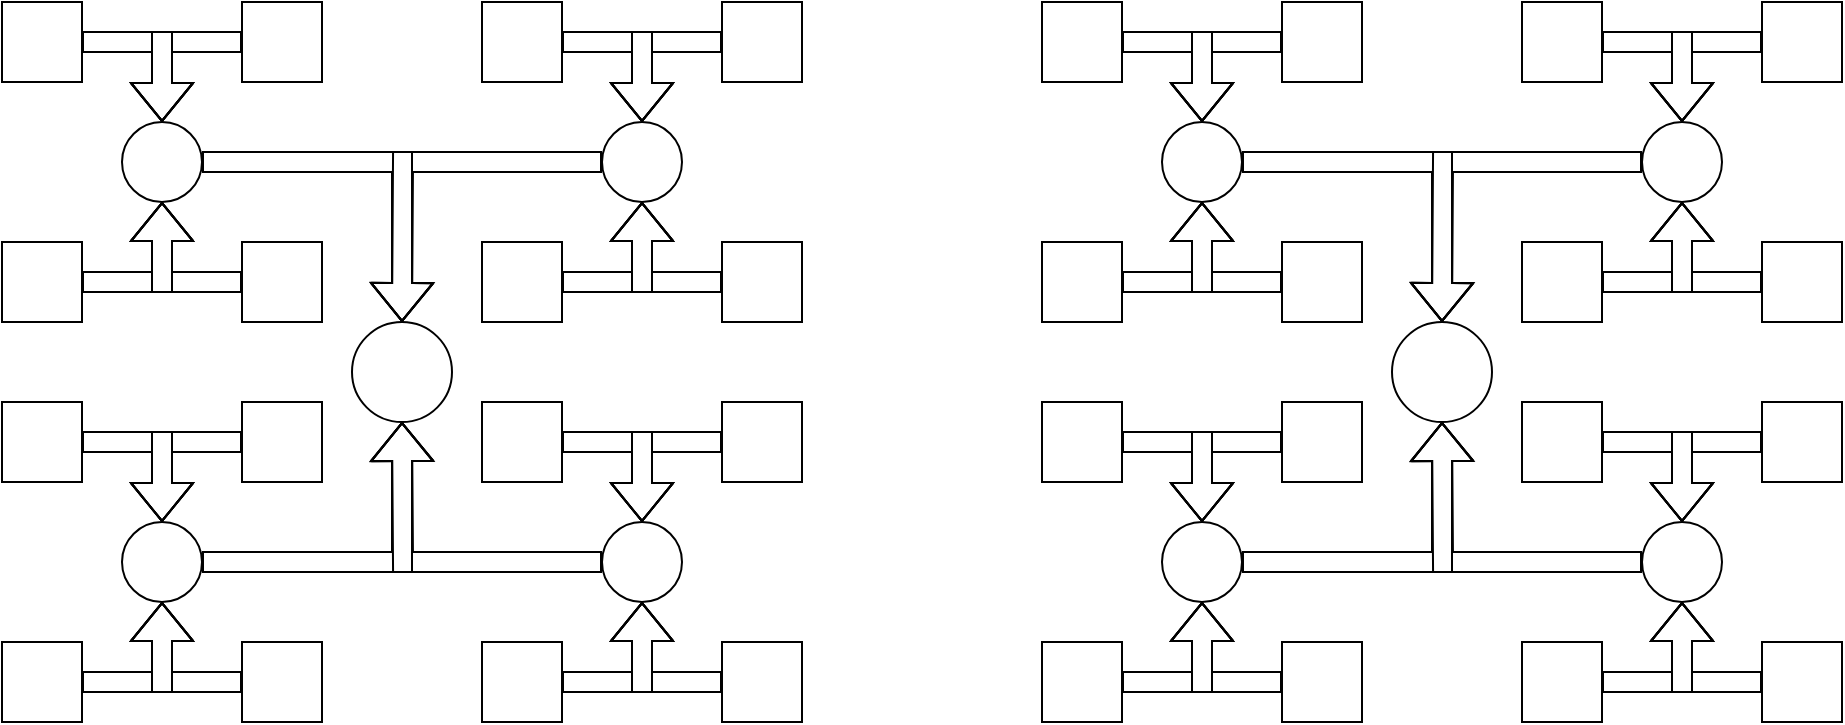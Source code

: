 <mxfile version="10.4.8" type="github"><diagram id="PHfDRGsn5GczlgF9gDJM" name="Page-1"><mxGraphModel dx="1077" dy="621" grid="1" gridSize="10" guides="1" tooltips="1" connect="1" arrows="1" fold="1" page="1" pageScale="1" pageWidth="850" pageHeight="1100" math="0" shadow="0"><root><mxCell id="0"/><mxCell id="1" parent="0"/><mxCell id="HJMQedLKmFgiE2eu5ApC-93" value="" style="group" vertex="1" connectable="0" parent="1"><mxGeometry x="40" y="40" width="400" height="360" as="geometry"/></mxCell><mxCell id="HJMQedLKmFgiE2eu5ApC-14" value="" style="group" vertex="1" connectable="0" parent="HJMQedLKmFgiE2eu5ApC-93"><mxGeometry width="160" height="160" as="geometry"/></mxCell><mxCell id="HJMQedLKmFgiE2eu5ApC-1" value="" style="rounded=0;whiteSpace=wrap;html=1;" vertex="1" parent="HJMQedLKmFgiE2eu5ApC-14"><mxGeometry width="40" height="40" as="geometry"/></mxCell><mxCell id="HJMQedLKmFgiE2eu5ApC-3" value="" style="rounded=0;whiteSpace=wrap;html=1;" vertex="1" parent="HJMQedLKmFgiE2eu5ApC-14"><mxGeometry x="120" width="40" height="40" as="geometry"/></mxCell><mxCell id="HJMQedLKmFgiE2eu5ApC-4" value="" style="rounded=0;whiteSpace=wrap;html=1;" vertex="1" parent="HJMQedLKmFgiE2eu5ApC-14"><mxGeometry x="120" y="120" width="40" height="40" as="geometry"/></mxCell><mxCell id="HJMQedLKmFgiE2eu5ApC-5" value="" style="rounded=0;whiteSpace=wrap;html=1;" vertex="1" parent="HJMQedLKmFgiE2eu5ApC-14"><mxGeometry y="120" width="40" height="40" as="geometry"/></mxCell><mxCell id="HJMQedLKmFgiE2eu5ApC-6" value="" style="ellipse;whiteSpace=wrap;html=1;aspect=fixed;" vertex="1" parent="HJMQedLKmFgiE2eu5ApC-14"><mxGeometry x="60" y="60" width="40" height="40" as="geometry"/></mxCell><mxCell id="HJMQedLKmFgiE2eu5ApC-9" style="edgeStyle=orthogonalEdgeStyle;shape=flexArrow;rounded=0;orthogonalLoop=1;jettySize=auto;html=1;" edge="1" parent="HJMQedLKmFgiE2eu5ApC-14" source="HJMQedLKmFgiE2eu5ApC-1" target="HJMQedLKmFgiE2eu5ApC-6"><mxGeometry relative="1" as="geometry"/></mxCell><mxCell id="HJMQedLKmFgiE2eu5ApC-11" style="edgeStyle=orthogonalEdgeStyle;shape=flexArrow;rounded=0;orthogonalLoop=1;jettySize=auto;html=1;entryX=0.5;entryY=0;entryDx=0;entryDy=0;" edge="1" parent="HJMQedLKmFgiE2eu5ApC-14" source="HJMQedLKmFgiE2eu5ApC-3" target="HJMQedLKmFgiE2eu5ApC-6"><mxGeometry relative="1" as="geometry"/></mxCell><mxCell id="HJMQedLKmFgiE2eu5ApC-13" style="edgeStyle=orthogonalEdgeStyle;shape=flexArrow;rounded=0;orthogonalLoop=1;jettySize=auto;html=1;entryX=0.5;entryY=1;entryDx=0;entryDy=0;" edge="1" parent="HJMQedLKmFgiE2eu5ApC-14" source="HJMQedLKmFgiE2eu5ApC-4" target="HJMQedLKmFgiE2eu5ApC-6"><mxGeometry relative="1" as="geometry"/></mxCell><mxCell id="HJMQedLKmFgiE2eu5ApC-12" style="edgeStyle=orthogonalEdgeStyle;shape=flexArrow;rounded=0;orthogonalLoop=1;jettySize=auto;html=1;entryX=0.5;entryY=1;entryDx=0;entryDy=0;" edge="1" parent="HJMQedLKmFgiE2eu5ApC-14" source="HJMQedLKmFgiE2eu5ApC-5" target="HJMQedLKmFgiE2eu5ApC-6"><mxGeometry relative="1" as="geometry"/></mxCell><mxCell id="HJMQedLKmFgiE2eu5ApC-66" value="" style="group" vertex="1" connectable="0" parent="HJMQedLKmFgiE2eu5ApC-93"><mxGeometry y="200" width="160" height="160" as="geometry"/></mxCell><mxCell id="HJMQedLKmFgiE2eu5ApC-67" value="" style="group" vertex="1" connectable="0" parent="HJMQedLKmFgiE2eu5ApC-66"><mxGeometry width="160" height="160" as="geometry"/></mxCell><mxCell id="HJMQedLKmFgiE2eu5ApC-68" value="" style="group" vertex="1" connectable="0" parent="HJMQedLKmFgiE2eu5ApC-67"><mxGeometry width="160" height="160" as="geometry"/></mxCell><mxCell id="HJMQedLKmFgiE2eu5ApC-69" value="" style="group;container=1;" vertex="1" connectable="0" parent="HJMQedLKmFgiE2eu5ApC-68"><mxGeometry width="160" height="160" as="geometry"/></mxCell><mxCell id="HJMQedLKmFgiE2eu5ApC-70" value="" style="rounded=0;whiteSpace=wrap;html=1;" vertex="1" parent="HJMQedLKmFgiE2eu5ApC-69"><mxGeometry width="40" height="40" as="geometry"/></mxCell><mxCell id="HJMQedLKmFgiE2eu5ApC-71" value="" style="rounded=0;whiteSpace=wrap;html=1;" vertex="1" parent="HJMQedLKmFgiE2eu5ApC-69"><mxGeometry x="120" width="40" height="40" as="geometry"/></mxCell><mxCell id="HJMQedLKmFgiE2eu5ApC-72" value="" style="rounded=0;whiteSpace=wrap;html=1;" vertex="1" parent="HJMQedLKmFgiE2eu5ApC-69"><mxGeometry x="120" y="120" width="40" height="40" as="geometry"/></mxCell><mxCell id="HJMQedLKmFgiE2eu5ApC-73" value="" style="rounded=0;whiteSpace=wrap;html=1;" vertex="1" parent="HJMQedLKmFgiE2eu5ApC-69"><mxGeometry y="120" width="40" height="40" as="geometry"/></mxCell><mxCell id="HJMQedLKmFgiE2eu5ApC-74" value="" style="ellipse;whiteSpace=wrap;html=1;aspect=fixed;" vertex="1" parent="HJMQedLKmFgiE2eu5ApC-69"><mxGeometry x="60" y="60" width="40" height="40" as="geometry"/></mxCell><mxCell id="HJMQedLKmFgiE2eu5ApC-75" style="edgeStyle=orthogonalEdgeStyle;shape=flexArrow;rounded=0;orthogonalLoop=1;jettySize=auto;html=1;" edge="1" parent="HJMQedLKmFgiE2eu5ApC-69" source="HJMQedLKmFgiE2eu5ApC-70" target="HJMQedLKmFgiE2eu5ApC-74"><mxGeometry relative="1" as="geometry"/></mxCell><mxCell id="HJMQedLKmFgiE2eu5ApC-76" style="edgeStyle=orthogonalEdgeStyle;shape=flexArrow;rounded=0;orthogonalLoop=1;jettySize=auto;html=1;entryX=0.5;entryY=0;entryDx=0;entryDy=0;" edge="1" parent="HJMQedLKmFgiE2eu5ApC-69" source="HJMQedLKmFgiE2eu5ApC-71" target="HJMQedLKmFgiE2eu5ApC-74"><mxGeometry relative="1" as="geometry"/></mxCell><mxCell id="HJMQedLKmFgiE2eu5ApC-77" style="edgeStyle=orthogonalEdgeStyle;shape=flexArrow;rounded=0;orthogonalLoop=1;jettySize=auto;html=1;entryX=0.5;entryY=1;entryDx=0;entryDy=0;" edge="1" parent="HJMQedLKmFgiE2eu5ApC-69" source="HJMQedLKmFgiE2eu5ApC-72" target="HJMQedLKmFgiE2eu5ApC-74"><mxGeometry relative="1" as="geometry"/></mxCell><mxCell id="HJMQedLKmFgiE2eu5ApC-78" style="edgeStyle=orthogonalEdgeStyle;shape=flexArrow;rounded=0;orthogonalLoop=1;jettySize=auto;html=1;entryX=0.5;entryY=1;entryDx=0;entryDy=0;" edge="1" parent="HJMQedLKmFgiE2eu5ApC-69" source="HJMQedLKmFgiE2eu5ApC-73" target="HJMQedLKmFgiE2eu5ApC-74"><mxGeometry relative="1" as="geometry"/></mxCell><mxCell id="HJMQedLKmFgiE2eu5ApC-79" value="" style="ellipse;whiteSpace=wrap;html=1;aspect=fixed;" vertex="1" parent="HJMQedLKmFgiE2eu5ApC-93"><mxGeometry x="175" y="160" width="50" height="50" as="geometry"/></mxCell><mxCell id="HJMQedLKmFgiE2eu5ApC-80" value="" style="group" vertex="1" connectable="0" parent="HJMQedLKmFgiE2eu5ApC-93"><mxGeometry x="240" width="160" height="160" as="geometry"/></mxCell><mxCell id="HJMQedLKmFgiE2eu5ApC-26" value="" style="group" vertex="1" connectable="0" parent="HJMQedLKmFgiE2eu5ApC-80"><mxGeometry width="160" height="160" as="geometry"/></mxCell><mxCell id="HJMQedLKmFgiE2eu5ApC-15" value="" style="group;container=1;" vertex="1" connectable="0" parent="HJMQedLKmFgiE2eu5ApC-26"><mxGeometry width="160" height="160" as="geometry"/></mxCell><mxCell id="HJMQedLKmFgiE2eu5ApC-16" value="" style="rounded=0;whiteSpace=wrap;html=1;" vertex="1" parent="HJMQedLKmFgiE2eu5ApC-15"><mxGeometry width="40" height="40" as="geometry"/></mxCell><mxCell id="HJMQedLKmFgiE2eu5ApC-17" value="" style="rounded=0;whiteSpace=wrap;html=1;" vertex="1" parent="HJMQedLKmFgiE2eu5ApC-15"><mxGeometry x="120" width="40" height="40" as="geometry"/></mxCell><mxCell id="HJMQedLKmFgiE2eu5ApC-18" value="" style="rounded=0;whiteSpace=wrap;html=1;" vertex="1" parent="HJMQedLKmFgiE2eu5ApC-15"><mxGeometry x="120" y="120" width="40" height="40" as="geometry"/></mxCell><mxCell id="HJMQedLKmFgiE2eu5ApC-19" value="" style="rounded=0;whiteSpace=wrap;html=1;" vertex="1" parent="HJMQedLKmFgiE2eu5ApC-15"><mxGeometry y="120" width="40" height="40" as="geometry"/></mxCell><mxCell id="HJMQedLKmFgiE2eu5ApC-20" value="" style="ellipse;whiteSpace=wrap;html=1;aspect=fixed;" vertex="1" parent="HJMQedLKmFgiE2eu5ApC-15"><mxGeometry x="60" y="60" width="40" height="40" as="geometry"/></mxCell><mxCell id="HJMQedLKmFgiE2eu5ApC-21" style="edgeStyle=orthogonalEdgeStyle;shape=flexArrow;rounded=0;orthogonalLoop=1;jettySize=auto;html=1;" edge="1" parent="HJMQedLKmFgiE2eu5ApC-15" source="HJMQedLKmFgiE2eu5ApC-16" target="HJMQedLKmFgiE2eu5ApC-20"><mxGeometry relative="1" as="geometry"/></mxCell><mxCell id="HJMQedLKmFgiE2eu5ApC-22" style="edgeStyle=orthogonalEdgeStyle;shape=flexArrow;rounded=0;orthogonalLoop=1;jettySize=auto;html=1;entryX=0.5;entryY=0;entryDx=0;entryDy=0;" edge="1" parent="HJMQedLKmFgiE2eu5ApC-15" source="HJMQedLKmFgiE2eu5ApC-17" target="HJMQedLKmFgiE2eu5ApC-20"><mxGeometry relative="1" as="geometry"/></mxCell><mxCell id="HJMQedLKmFgiE2eu5ApC-23" style="edgeStyle=orthogonalEdgeStyle;shape=flexArrow;rounded=0;orthogonalLoop=1;jettySize=auto;html=1;entryX=0.5;entryY=1;entryDx=0;entryDy=0;" edge="1" parent="HJMQedLKmFgiE2eu5ApC-15" source="HJMQedLKmFgiE2eu5ApC-18" target="HJMQedLKmFgiE2eu5ApC-20"><mxGeometry relative="1" as="geometry"/></mxCell><mxCell id="HJMQedLKmFgiE2eu5ApC-24" style="edgeStyle=orthogonalEdgeStyle;shape=flexArrow;rounded=0;orthogonalLoop=1;jettySize=auto;html=1;entryX=0.5;entryY=1;entryDx=0;entryDy=0;" edge="1" parent="HJMQedLKmFgiE2eu5ApC-15" source="HJMQedLKmFgiE2eu5ApC-19" target="HJMQedLKmFgiE2eu5ApC-20"><mxGeometry relative="1" as="geometry"/></mxCell><mxCell id="HJMQedLKmFgiE2eu5ApC-86" value="" style="group" vertex="1" connectable="0" parent="HJMQedLKmFgiE2eu5ApC-93"><mxGeometry x="240" y="200" width="160" height="160" as="geometry"/></mxCell><mxCell id="HJMQedLKmFgiE2eu5ApC-85" value="" style="group" vertex="1" connectable="0" parent="HJMQedLKmFgiE2eu5ApC-86"><mxGeometry width="160" height="160" as="geometry"/></mxCell><mxCell id="HJMQedLKmFgiE2eu5ApC-84" value="" style="group" vertex="1" connectable="0" parent="HJMQedLKmFgiE2eu5ApC-85"><mxGeometry width="160" height="160" as="geometry"/></mxCell><mxCell id="HJMQedLKmFgiE2eu5ApC-82" value="" style="group" vertex="1" connectable="0" parent="HJMQedLKmFgiE2eu5ApC-84"><mxGeometry width="160" height="160" as="geometry"/></mxCell><mxCell id="HJMQedLKmFgiE2eu5ApC-81" value="" style="group" vertex="1" connectable="0" parent="HJMQedLKmFgiE2eu5ApC-82"><mxGeometry width="160" height="160" as="geometry"/></mxCell><mxCell id="HJMQedLKmFgiE2eu5ApC-65" value="" style="group" vertex="1" connectable="0" parent="HJMQedLKmFgiE2eu5ApC-81"><mxGeometry width="160" height="160" as="geometry"/></mxCell><mxCell id="HJMQedLKmFgiE2eu5ApC-52" value="" style="group" vertex="1" connectable="0" parent="HJMQedLKmFgiE2eu5ApC-65"><mxGeometry width="160" height="160" as="geometry"/></mxCell><mxCell id="HJMQedLKmFgiE2eu5ApC-27" value="" style="group" vertex="1" connectable="0" parent="HJMQedLKmFgiE2eu5ApC-52"><mxGeometry width="160" height="160" as="geometry"/></mxCell><mxCell id="HJMQedLKmFgiE2eu5ApC-28" value="" style="group;container=1;" vertex="1" connectable="0" parent="HJMQedLKmFgiE2eu5ApC-27"><mxGeometry width="160" height="160" as="geometry"/></mxCell><mxCell id="HJMQedLKmFgiE2eu5ApC-29" value="" style="rounded=0;whiteSpace=wrap;html=1;" vertex="1" parent="HJMQedLKmFgiE2eu5ApC-28"><mxGeometry width="40" height="40" as="geometry"/></mxCell><mxCell id="HJMQedLKmFgiE2eu5ApC-30" value="" style="rounded=0;whiteSpace=wrap;html=1;" vertex="1" parent="HJMQedLKmFgiE2eu5ApC-28"><mxGeometry x="120" width="40" height="40" as="geometry"/></mxCell><mxCell id="HJMQedLKmFgiE2eu5ApC-31" value="" style="rounded=0;whiteSpace=wrap;html=1;" vertex="1" parent="HJMQedLKmFgiE2eu5ApC-28"><mxGeometry x="120" y="120" width="40" height="40" as="geometry"/></mxCell><mxCell id="HJMQedLKmFgiE2eu5ApC-32" value="" style="rounded=0;whiteSpace=wrap;html=1;" vertex="1" parent="HJMQedLKmFgiE2eu5ApC-28"><mxGeometry y="120" width="40" height="40" as="geometry"/></mxCell><mxCell id="HJMQedLKmFgiE2eu5ApC-33" value="" style="ellipse;whiteSpace=wrap;html=1;aspect=fixed;" vertex="1" parent="HJMQedLKmFgiE2eu5ApC-28"><mxGeometry x="60" y="60" width="40" height="40" as="geometry"/></mxCell><mxCell id="HJMQedLKmFgiE2eu5ApC-34" style="edgeStyle=orthogonalEdgeStyle;shape=flexArrow;rounded=0;orthogonalLoop=1;jettySize=auto;html=1;" edge="1" parent="HJMQedLKmFgiE2eu5ApC-28" source="HJMQedLKmFgiE2eu5ApC-29" target="HJMQedLKmFgiE2eu5ApC-33"><mxGeometry relative="1" as="geometry"/></mxCell><mxCell id="HJMQedLKmFgiE2eu5ApC-35" style="edgeStyle=orthogonalEdgeStyle;shape=flexArrow;rounded=0;orthogonalLoop=1;jettySize=auto;html=1;entryX=0.5;entryY=0;entryDx=0;entryDy=0;" edge="1" parent="HJMQedLKmFgiE2eu5ApC-28" source="HJMQedLKmFgiE2eu5ApC-30" target="HJMQedLKmFgiE2eu5ApC-33"><mxGeometry relative="1" as="geometry"/></mxCell><mxCell id="HJMQedLKmFgiE2eu5ApC-36" style="edgeStyle=orthogonalEdgeStyle;shape=flexArrow;rounded=0;orthogonalLoop=1;jettySize=auto;html=1;entryX=0.5;entryY=1;entryDx=0;entryDy=0;" edge="1" parent="HJMQedLKmFgiE2eu5ApC-28" source="HJMQedLKmFgiE2eu5ApC-31" target="HJMQedLKmFgiE2eu5ApC-33"><mxGeometry relative="1" as="geometry"/></mxCell><mxCell id="HJMQedLKmFgiE2eu5ApC-37" style="edgeStyle=orthogonalEdgeStyle;shape=flexArrow;rounded=0;orthogonalLoop=1;jettySize=auto;html=1;entryX=0.5;entryY=1;entryDx=0;entryDy=0;" edge="1" parent="HJMQedLKmFgiE2eu5ApC-28" source="HJMQedLKmFgiE2eu5ApC-32" target="HJMQedLKmFgiE2eu5ApC-33"><mxGeometry relative="1" as="geometry"/></mxCell><mxCell id="HJMQedLKmFgiE2eu5ApC-87" style="edgeStyle=orthogonalEdgeStyle;shape=flexArrow;rounded=0;orthogonalLoop=1;jettySize=auto;html=1;entryX=0.5;entryY=1;entryDx=0;entryDy=0;" edge="1" parent="HJMQedLKmFgiE2eu5ApC-93" source="HJMQedLKmFgiE2eu5ApC-74" target="HJMQedLKmFgiE2eu5ApC-79"><mxGeometry relative="1" as="geometry"/></mxCell><mxCell id="HJMQedLKmFgiE2eu5ApC-88" style="edgeStyle=orthogonalEdgeStyle;shape=flexArrow;rounded=0;orthogonalLoop=1;jettySize=auto;html=1;" edge="1" parent="HJMQedLKmFgiE2eu5ApC-93" source="HJMQedLKmFgiE2eu5ApC-33"><mxGeometry relative="1" as="geometry"><mxPoint x="200" y="210" as="targetPoint"/></mxGeometry></mxCell><mxCell id="HJMQedLKmFgiE2eu5ApC-89" style="edgeStyle=orthogonalEdgeStyle;shape=flexArrow;rounded=0;orthogonalLoop=1;jettySize=auto;html=1;" edge="1" parent="HJMQedLKmFgiE2eu5ApC-93" source="HJMQedLKmFgiE2eu5ApC-6" target="HJMQedLKmFgiE2eu5ApC-79"><mxGeometry relative="1" as="geometry"/></mxCell><mxCell id="HJMQedLKmFgiE2eu5ApC-90" style="edgeStyle=orthogonalEdgeStyle;shape=flexArrow;rounded=0;orthogonalLoop=1;jettySize=auto;html=1;" edge="1" parent="HJMQedLKmFgiE2eu5ApC-93" source="HJMQedLKmFgiE2eu5ApC-20"><mxGeometry relative="1" as="geometry"><mxPoint x="200" y="160" as="targetPoint"/></mxGeometry></mxCell><mxCell id="HJMQedLKmFgiE2eu5ApC-94" value="" style="group" vertex="1" connectable="0" parent="1"><mxGeometry x="560" y="40" width="400" height="360" as="geometry"/></mxCell><mxCell id="HJMQedLKmFgiE2eu5ApC-95" value="" style="group" vertex="1" connectable="0" parent="HJMQedLKmFgiE2eu5ApC-94"><mxGeometry width="160" height="160" as="geometry"/></mxCell><mxCell id="HJMQedLKmFgiE2eu5ApC-96" value="" style="rounded=0;whiteSpace=wrap;html=1;" vertex="1" parent="HJMQedLKmFgiE2eu5ApC-95"><mxGeometry width="40" height="40" as="geometry"/></mxCell><mxCell id="HJMQedLKmFgiE2eu5ApC-97" value="" style="rounded=0;whiteSpace=wrap;html=1;" vertex="1" parent="HJMQedLKmFgiE2eu5ApC-95"><mxGeometry x="120" width="40" height="40" as="geometry"/></mxCell><mxCell id="HJMQedLKmFgiE2eu5ApC-98" value="" style="rounded=0;whiteSpace=wrap;html=1;" vertex="1" parent="HJMQedLKmFgiE2eu5ApC-95"><mxGeometry x="120" y="120" width="40" height="40" as="geometry"/></mxCell><mxCell id="HJMQedLKmFgiE2eu5ApC-99" value="" style="rounded=0;whiteSpace=wrap;html=1;" vertex="1" parent="HJMQedLKmFgiE2eu5ApC-95"><mxGeometry y="120" width="40" height="40" as="geometry"/></mxCell><mxCell id="HJMQedLKmFgiE2eu5ApC-100" value="" style="ellipse;whiteSpace=wrap;html=1;aspect=fixed;" vertex="1" parent="HJMQedLKmFgiE2eu5ApC-95"><mxGeometry x="60" y="60" width="40" height="40" as="geometry"/></mxCell><mxCell id="HJMQedLKmFgiE2eu5ApC-101" style="edgeStyle=orthogonalEdgeStyle;shape=flexArrow;rounded=0;orthogonalLoop=1;jettySize=auto;html=1;" edge="1" parent="HJMQedLKmFgiE2eu5ApC-95" source="HJMQedLKmFgiE2eu5ApC-96" target="HJMQedLKmFgiE2eu5ApC-100"><mxGeometry relative="1" as="geometry"/></mxCell><mxCell id="HJMQedLKmFgiE2eu5ApC-102" style="edgeStyle=orthogonalEdgeStyle;shape=flexArrow;rounded=0;orthogonalLoop=1;jettySize=auto;html=1;entryX=0.5;entryY=0;entryDx=0;entryDy=0;" edge="1" parent="HJMQedLKmFgiE2eu5ApC-95" source="HJMQedLKmFgiE2eu5ApC-97" target="HJMQedLKmFgiE2eu5ApC-100"><mxGeometry relative="1" as="geometry"/></mxCell><mxCell id="HJMQedLKmFgiE2eu5ApC-103" style="edgeStyle=orthogonalEdgeStyle;shape=flexArrow;rounded=0;orthogonalLoop=1;jettySize=auto;html=1;entryX=0.5;entryY=1;entryDx=0;entryDy=0;" edge="1" parent="HJMQedLKmFgiE2eu5ApC-95" source="HJMQedLKmFgiE2eu5ApC-98" target="HJMQedLKmFgiE2eu5ApC-100"><mxGeometry relative="1" as="geometry"/></mxCell><mxCell id="HJMQedLKmFgiE2eu5ApC-104" style="edgeStyle=orthogonalEdgeStyle;shape=flexArrow;rounded=0;orthogonalLoop=1;jettySize=auto;html=1;entryX=0.5;entryY=1;entryDx=0;entryDy=0;" edge="1" parent="HJMQedLKmFgiE2eu5ApC-95" source="HJMQedLKmFgiE2eu5ApC-99" target="HJMQedLKmFgiE2eu5ApC-100"><mxGeometry relative="1" as="geometry"/></mxCell><mxCell id="HJMQedLKmFgiE2eu5ApC-105" value="" style="group" vertex="1" connectable="0" parent="HJMQedLKmFgiE2eu5ApC-94"><mxGeometry y="200" width="160" height="160" as="geometry"/></mxCell><mxCell id="HJMQedLKmFgiE2eu5ApC-106" value="" style="group" vertex="1" connectable="0" parent="HJMQedLKmFgiE2eu5ApC-105"><mxGeometry width="160" height="160" as="geometry"/></mxCell><mxCell id="HJMQedLKmFgiE2eu5ApC-107" value="" style="group" vertex="1" connectable="0" parent="HJMQedLKmFgiE2eu5ApC-106"><mxGeometry width="160" height="160" as="geometry"/></mxCell><mxCell id="HJMQedLKmFgiE2eu5ApC-108" value="" style="group;container=1;" vertex="1" connectable="0" parent="HJMQedLKmFgiE2eu5ApC-107"><mxGeometry width="160" height="160" as="geometry"/></mxCell><mxCell id="HJMQedLKmFgiE2eu5ApC-109" value="" style="rounded=0;whiteSpace=wrap;html=1;" vertex="1" parent="HJMQedLKmFgiE2eu5ApC-108"><mxGeometry width="40" height="40" as="geometry"/></mxCell><mxCell id="HJMQedLKmFgiE2eu5ApC-110" value="" style="rounded=0;whiteSpace=wrap;html=1;" vertex="1" parent="HJMQedLKmFgiE2eu5ApC-108"><mxGeometry x="120" width="40" height="40" as="geometry"/></mxCell><mxCell id="HJMQedLKmFgiE2eu5ApC-111" value="" style="rounded=0;whiteSpace=wrap;html=1;" vertex="1" parent="HJMQedLKmFgiE2eu5ApC-108"><mxGeometry x="120" y="120" width="40" height="40" as="geometry"/></mxCell><mxCell id="HJMQedLKmFgiE2eu5ApC-112" value="" style="rounded=0;whiteSpace=wrap;html=1;" vertex="1" parent="HJMQedLKmFgiE2eu5ApC-108"><mxGeometry y="120" width="40" height="40" as="geometry"/></mxCell><mxCell id="HJMQedLKmFgiE2eu5ApC-113" value="" style="ellipse;whiteSpace=wrap;html=1;aspect=fixed;" vertex="1" parent="HJMQedLKmFgiE2eu5ApC-108"><mxGeometry x="60" y="60" width="40" height="40" as="geometry"/></mxCell><mxCell id="HJMQedLKmFgiE2eu5ApC-114" style="edgeStyle=orthogonalEdgeStyle;shape=flexArrow;rounded=0;orthogonalLoop=1;jettySize=auto;html=1;" edge="1" parent="HJMQedLKmFgiE2eu5ApC-108" source="HJMQedLKmFgiE2eu5ApC-109" target="HJMQedLKmFgiE2eu5ApC-113"><mxGeometry relative="1" as="geometry"/></mxCell><mxCell id="HJMQedLKmFgiE2eu5ApC-115" style="edgeStyle=orthogonalEdgeStyle;shape=flexArrow;rounded=0;orthogonalLoop=1;jettySize=auto;html=1;entryX=0.5;entryY=0;entryDx=0;entryDy=0;" edge="1" parent="HJMQedLKmFgiE2eu5ApC-108" source="HJMQedLKmFgiE2eu5ApC-110" target="HJMQedLKmFgiE2eu5ApC-113"><mxGeometry relative="1" as="geometry"/></mxCell><mxCell id="HJMQedLKmFgiE2eu5ApC-116" style="edgeStyle=orthogonalEdgeStyle;shape=flexArrow;rounded=0;orthogonalLoop=1;jettySize=auto;html=1;entryX=0.5;entryY=1;entryDx=0;entryDy=0;" edge="1" parent="HJMQedLKmFgiE2eu5ApC-108" source="HJMQedLKmFgiE2eu5ApC-111" target="HJMQedLKmFgiE2eu5ApC-113"><mxGeometry relative="1" as="geometry"/></mxCell><mxCell id="HJMQedLKmFgiE2eu5ApC-117" style="edgeStyle=orthogonalEdgeStyle;shape=flexArrow;rounded=0;orthogonalLoop=1;jettySize=auto;html=1;entryX=0.5;entryY=1;entryDx=0;entryDy=0;" edge="1" parent="HJMQedLKmFgiE2eu5ApC-108" source="HJMQedLKmFgiE2eu5ApC-112" target="HJMQedLKmFgiE2eu5ApC-113"><mxGeometry relative="1" as="geometry"/></mxCell><mxCell id="HJMQedLKmFgiE2eu5ApC-118" value="" style="ellipse;whiteSpace=wrap;html=1;aspect=fixed;" vertex="1" parent="HJMQedLKmFgiE2eu5ApC-94"><mxGeometry x="175" y="160" width="50" height="50" as="geometry"/></mxCell><mxCell id="HJMQedLKmFgiE2eu5ApC-119" value="" style="group" vertex="1" connectable="0" parent="HJMQedLKmFgiE2eu5ApC-94"><mxGeometry x="240" width="160" height="160" as="geometry"/></mxCell><mxCell id="HJMQedLKmFgiE2eu5ApC-120" value="" style="group" vertex="1" connectable="0" parent="HJMQedLKmFgiE2eu5ApC-119"><mxGeometry width="160" height="160" as="geometry"/></mxCell><mxCell id="HJMQedLKmFgiE2eu5ApC-121" value="" style="group;container=1;" vertex="1" connectable="0" parent="HJMQedLKmFgiE2eu5ApC-120"><mxGeometry width="160" height="160" as="geometry"/></mxCell><mxCell id="HJMQedLKmFgiE2eu5ApC-122" value="" style="rounded=0;whiteSpace=wrap;html=1;" vertex="1" parent="HJMQedLKmFgiE2eu5ApC-121"><mxGeometry width="40" height="40" as="geometry"/></mxCell><mxCell id="HJMQedLKmFgiE2eu5ApC-123" value="" style="rounded=0;whiteSpace=wrap;html=1;" vertex="1" parent="HJMQedLKmFgiE2eu5ApC-121"><mxGeometry x="120" width="40" height="40" as="geometry"/></mxCell><mxCell id="HJMQedLKmFgiE2eu5ApC-124" value="" style="rounded=0;whiteSpace=wrap;html=1;" vertex="1" parent="HJMQedLKmFgiE2eu5ApC-121"><mxGeometry x="120" y="120" width="40" height="40" as="geometry"/></mxCell><mxCell id="HJMQedLKmFgiE2eu5ApC-125" value="" style="rounded=0;whiteSpace=wrap;html=1;" vertex="1" parent="HJMQedLKmFgiE2eu5ApC-121"><mxGeometry y="120" width="40" height="40" as="geometry"/></mxCell><mxCell id="HJMQedLKmFgiE2eu5ApC-126" value="" style="ellipse;whiteSpace=wrap;html=1;aspect=fixed;" vertex="1" parent="HJMQedLKmFgiE2eu5ApC-121"><mxGeometry x="60" y="60" width="40" height="40" as="geometry"/></mxCell><mxCell id="HJMQedLKmFgiE2eu5ApC-127" style="edgeStyle=orthogonalEdgeStyle;shape=flexArrow;rounded=0;orthogonalLoop=1;jettySize=auto;html=1;" edge="1" parent="HJMQedLKmFgiE2eu5ApC-121" source="HJMQedLKmFgiE2eu5ApC-122" target="HJMQedLKmFgiE2eu5ApC-126"><mxGeometry relative="1" as="geometry"/></mxCell><mxCell id="HJMQedLKmFgiE2eu5ApC-128" style="edgeStyle=orthogonalEdgeStyle;shape=flexArrow;rounded=0;orthogonalLoop=1;jettySize=auto;html=1;entryX=0.5;entryY=0;entryDx=0;entryDy=0;" edge="1" parent="HJMQedLKmFgiE2eu5ApC-121" source="HJMQedLKmFgiE2eu5ApC-123" target="HJMQedLKmFgiE2eu5ApC-126"><mxGeometry relative="1" as="geometry"/></mxCell><mxCell id="HJMQedLKmFgiE2eu5ApC-129" style="edgeStyle=orthogonalEdgeStyle;shape=flexArrow;rounded=0;orthogonalLoop=1;jettySize=auto;html=1;entryX=0.5;entryY=1;entryDx=0;entryDy=0;" edge="1" parent="HJMQedLKmFgiE2eu5ApC-121" source="HJMQedLKmFgiE2eu5ApC-124" target="HJMQedLKmFgiE2eu5ApC-126"><mxGeometry relative="1" as="geometry"/></mxCell><mxCell id="HJMQedLKmFgiE2eu5ApC-130" style="edgeStyle=orthogonalEdgeStyle;shape=flexArrow;rounded=0;orthogonalLoop=1;jettySize=auto;html=1;entryX=0.5;entryY=1;entryDx=0;entryDy=0;" edge="1" parent="HJMQedLKmFgiE2eu5ApC-121" source="HJMQedLKmFgiE2eu5ApC-125" target="HJMQedLKmFgiE2eu5ApC-126"><mxGeometry relative="1" as="geometry"/></mxCell><mxCell id="HJMQedLKmFgiE2eu5ApC-131" value="" style="group" vertex="1" connectable="0" parent="HJMQedLKmFgiE2eu5ApC-94"><mxGeometry x="240" y="200" width="160" height="160" as="geometry"/></mxCell><mxCell id="HJMQedLKmFgiE2eu5ApC-132" value="" style="group" vertex="1" connectable="0" parent="HJMQedLKmFgiE2eu5ApC-131"><mxGeometry width="160" height="160" as="geometry"/></mxCell><mxCell id="HJMQedLKmFgiE2eu5ApC-133" value="" style="group" vertex="1" connectable="0" parent="HJMQedLKmFgiE2eu5ApC-132"><mxGeometry width="160" height="160" as="geometry"/></mxCell><mxCell id="HJMQedLKmFgiE2eu5ApC-134" value="" style="group" vertex="1" connectable="0" parent="HJMQedLKmFgiE2eu5ApC-133"><mxGeometry width="160" height="160" as="geometry"/></mxCell><mxCell id="HJMQedLKmFgiE2eu5ApC-135" value="" style="group" vertex="1" connectable="0" parent="HJMQedLKmFgiE2eu5ApC-134"><mxGeometry width="160" height="160" as="geometry"/></mxCell><mxCell id="HJMQedLKmFgiE2eu5ApC-136" value="" style="group" vertex="1" connectable="0" parent="HJMQedLKmFgiE2eu5ApC-135"><mxGeometry width="160" height="160" as="geometry"/></mxCell><mxCell id="HJMQedLKmFgiE2eu5ApC-137" value="" style="group" vertex="1" connectable="0" parent="HJMQedLKmFgiE2eu5ApC-136"><mxGeometry width="160" height="160" as="geometry"/></mxCell><mxCell id="HJMQedLKmFgiE2eu5ApC-138" value="" style="group" vertex="1" connectable="0" parent="HJMQedLKmFgiE2eu5ApC-137"><mxGeometry width="160" height="160" as="geometry"/></mxCell><mxCell id="HJMQedLKmFgiE2eu5ApC-139" value="" style="group;container=1;" vertex="1" connectable="0" parent="HJMQedLKmFgiE2eu5ApC-138"><mxGeometry width="160" height="160" as="geometry"/></mxCell><mxCell id="HJMQedLKmFgiE2eu5ApC-140" value="" style="rounded=0;whiteSpace=wrap;html=1;" vertex="1" parent="HJMQedLKmFgiE2eu5ApC-139"><mxGeometry width="40" height="40" as="geometry"/></mxCell><mxCell id="HJMQedLKmFgiE2eu5ApC-141" value="" style="rounded=0;whiteSpace=wrap;html=1;" vertex="1" parent="HJMQedLKmFgiE2eu5ApC-139"><mxGeometry x="120" width="40" height="40" as="geometry"/></mxCell><mxCell id="HJMQedLKmFgiE2eu5ApC-142" value="" style="rounded=0;whiteSpace=wrap;html=1;" vertex="1" parent="HJMQedLKmFgiE2eu5ApC-139"><mxGeometry x="120" y="120" width="40" height="40" as="geometry"/></mxCell><mxCell id="HJMQedLKmFgiE2eu5ApC-143" value="" style="rounded=0;whiteSpace=wrap;html=1;" vertex="1" parent="HJMQedLKmFgiE2eu5ApC-139"><mxGeometry y="120" width="40" height="40" as="geometry"/></mxCell><mxCell id="HJMQedLKmFgiE2eu5ApC-144" value="" style="ellipse;whiteSpace=wrap;html=1;aspect=fixed;" vertex="1" parent="HJMQedLKmFgiE2eu5ApC-139"><mxGeometry x="60" y="60" width="40" height="40" as="geometry"/></mxCell><mxCell id="HJMQedLKmFgiE2eu5ApC-145" style="edgeStyle=orthogonalEdgeStyle;shape=flexArrow;rounded=0;orthogonalLoop=1;jettySize=auto;html=1;" edge="1" parent="HJMQedLKmFgiE2eu5ApC-139" source="HJMQedLKmFgiE2eu5ApC-140" target="HJMQedLKmFgiE2eu5ApC-144"><mxGeometry relative="1" as="geometry"/></mxCell><mxCell id="HJMQedLKmFgiE2eu5ApC-146" style="edgeStyle=orthogonalEdgeStyle;shape=flexArrow;rounded=0;orthogonalLoop=1;jettySize=auto;html=1;entryX=0.5;entryY=0;entryDx=0;entryDy=0;" edge="1" parent="HJMQedLKmFgiE2eu5ApC-139" source="HJMQedLKmFgiE2eu5ApC-141" target="HJMQedLKmFgiE2eu5ApC-144"><mxGeometry relative="1" as="geometry"/></mxCell><mxCell id="HJMQedLKmFgiE2eu5ApC-147" style="edgeStyle=orthogonalEdgeStyle;shape=flexArrow;rounded=0;orthogonalLoop=1;jettySize=auto;html=1;entryX=0.5;entryY=1;entryDx=0;entryDy=0;" edge="1" parent="HJMQedLKmFgiE2eu5ApC-139" source="HJMQedLKmFgiE2eu5ApC-142" target="HJMQedLKmFgiE2eu5ApC-144"><mxGeometry relative="1" as="geometry"/></mxCell><mxCell id="HJMQedLKmFgiE2eu5ApC-148" style="edgeStyle=orthogonalEdgeStyle;shape=flexArrow;rounded=0;orthogonalLoop=1;jettySize=auto;html=1;entryX=0.5;entryY=1;entryDx=0;entryDy=0;" edge="1" parent="HJMQedLKmFgiE2eu5ApC-139" source="HJMQedLKmFgiE2eu5ApC-143" target="HJMQedLKmFgiE2eu5ApC-144"><mxGeometry relative="1" as="geometry"/></mxCell><mxCell id="HJMQedLKmFgiE2eu5ApC-149" style="edgeStyle=orthogonalEdgeStyle;shape=flexArrow;rounded=0;orthogonalLoop=1;jettySize=auto;html=1;entryX=0.5;entryY=1;entryDx=0;entryDy=0;" edge="1" parent="HJMQedLKmFgiE2eu5ApC-94" source="HJMQedLKmFgiE2eu5ApC-113" target="HJMQedLKmFgiE2eu5ApC-118"><mxGeometry relative="1" as="geometry"/></mxCell><mxCell id="HJMQedLKmFgiE2eu5ApC-150" style="edgeStyle=orthogonalEdgeStyle;shape=flexArrow;rounded=0;orthogonalLoop=1;jettySize=auto;html=1;" edge="1" parent="HJMQedLKmFgiE2eu5ApC-94" source="HJMQedLKmFgiE2eu5ApC-144"><mxGeometry relative="1" as="geometry"><mxPoint x="200" y="210" as="targetPoint"/></mxGeometry></mxCell><mxCell id="HJMQedLKmFgiE2eu5ApC-151" style="edgeStyle=orthogonalEdgeStyle;shape=flexArrow;rounded=0;orthogonalLoop=1;jettySize=auto;html=1;" edge="1" parent="HJMQedLKmFgiE2eu5ApC-94" source="HJMQedLKmFgiE2eu5ApC-100" target="HJMQedLKmFgiE2eu5ApC-118"><mxGeometry relative="1" as="geometry"/></mxCell><mxCell id="HJMQedLKmFgiE2eu5ApC-152" style="edgeStyle=orthogonalEdgeStyle;shape=flexArrow;rounded=0;orthogonalLoop=1;jettySize=auto;html=1;" edge="1" parent="HJMQedLKmFgiE2eu5ApC-94" source="HJMQedLKmFgiE2eu5ApC-126"><mxGeometry relative="1" as="geometry"><mxPoint x="200" y="160" as="targetPoint"/></mxGeometry></mxCell></root></mxGraphModel></diagram></mxfile>